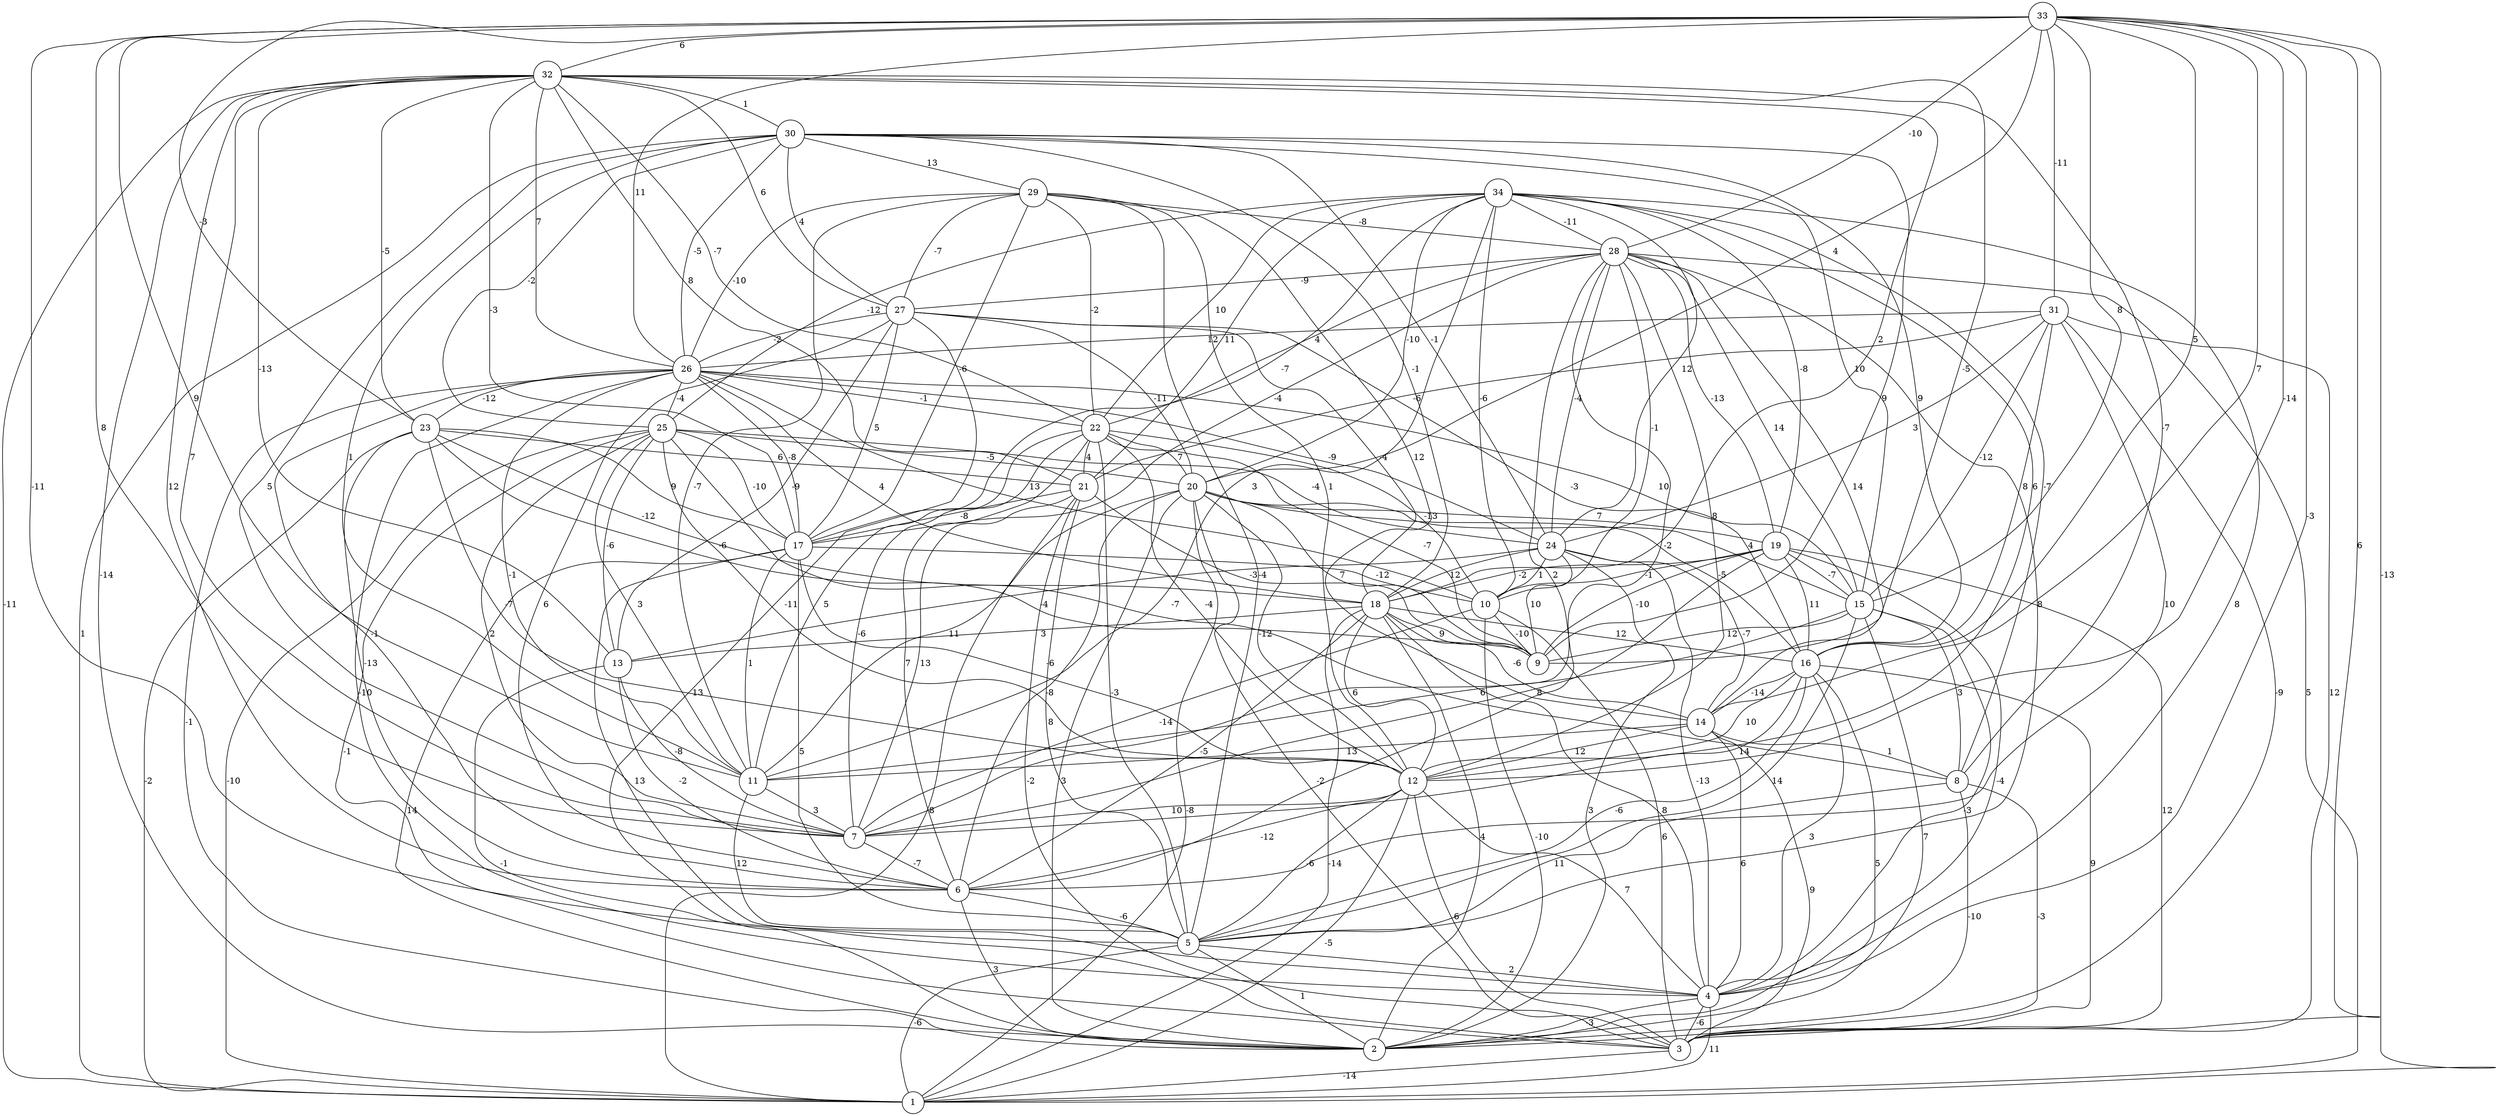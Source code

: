 graph { 
	 fontname="Helvetica,Arial,sans-serif" 
	 node [shape = circle]; 
	 34 -- 4 [label = "8"];
	 34 -- 8 [label = "-7"];
	 34 -- 10 [label = "-6"];
	 34 -- 11 [label = "3"];
	 34 -- 12 [label = "6"];
	 34 -- 17 [label = "-7"];
	 34 -- 19 [label = "-8"];
	 34 -- 20 [label = "-10"];
	 34 -- 21 [label = "11"];
	 34 -- 22 [label = "10"];
	 34 -- 24 [label = "12"];
	 34 -- 25 [label = "-12"];
	 34 -- 28 [label = "-11"];
	 33 -- 1 [label = "-13"];
	 33 -- 3 [label = "6"];
	 33 -- 4 [label = "-3"];
	 33 -- 5 [label = "-11"];
	 33 -- 7 [label = "8"];
	 33 -- 11 [label = "9"];
	 33 -- 12 [label = "-14"];
	 33 -- 14 [label = "7"];
	 33 -- 15 [label = "8"];
	 33 -- 16 [label = "5"];
	 33 -- 20 [label = "4"];
	 33 -- 23 [label = "-3"];
	 33 -- 26 [label = "11"];
	 33 -- 28 [label = "-10"];
	 33 -- 31 [label = "-11"];
	 33 -- 32 [label = "6"];
	 32 -- 1 [label = "-11"];
	 32 -- 2 [label = "-14"];
	 32 -- 6 [label = "12"];
	 32 -- 7 [label = "7"];
	 32 -- 8 [label = "-7"];
	 32 -- 9 [label = "-5"];
	 32 -- 13 [label = "-13"];
	 32 -- 17 [label = "-3"];
	 32 -- 18 [label = "2"];
	 32 -- 21 [label = "8"];
	 32 -- 22 [label = "-7"];
	 32 -- 23 [label = "-5"];
	 32 -- 26 [label = "7"];
	 32 -- 27 [label = "6"];
	 32 -- 30 [label = "1"];
	 31 -- 2 [label = "-9"];
	 31 -- 3 [label = "12"];
	 31 -- 6 [label = "10"];
	 31 -- 15 [label = "-12"];
	 31 -- 16 [label = "8"];
	 31 -- 21 [label = "-6"];
	 31 -- 24 [label = "3"];
	 31 -- 26 [label = "12"];
	 30 -- 1 [label = "1"];
	 30 -- 7 [label = "5"];
	 30 -- 9 [label = "9"];
	 30 -- 11 [label = "1"];
	 30 -- 15 [label = "10"];
	 30 -- 16 [label = "9"];
	 30 -- 18 [label = "-1"];
	 30 -- 24 [label = "-1"];
	 30 -- 25 [label = "-2"];
	 30 -- 26 [label = "-5"];
	 30 -- 27 [label = "4"];
	 30 -- 29 [label = "13"];
	 29 -- 5 [label = "-4"];
	 29 -- 11 [label = "-7"];
	 29 -- 12 [label = "1"];
	 29 -- 14 [label = "12"];
	 29 -- 17 [label = "-6"];
	 29 -- 22 [label = "-2"];
	 29 -- 26 [label = "-10"];
	 29 -- 27 [label = "-7"];
	 29 -- 28 [label = "-8"];
	 28 -- 1 [label = "5"];
	 28 -- 5 [label = "8"];
	 28 -- 6 [label = "2"];
	 28 -- 7 [label = "-2"];
	 28 -- 10 [label = "-1"];
	 28 -- 12 [label = "8"];
	 28 -- 14 [label = "14"];
	 28 -- 15 [label = "14"];
	 28 -- 17 [label = "-4"];
	 28 -- 19 [label = "-13"];
	 28 -- 22 [label = "4"];
	 28 -- 24 [label = "-4"];
	 28 -- 27 [label = "-9"];
	 27 -- 3 [label = "13"];
	 27 -- 6 [label = "6"];
	 27 -- 13 [label = "-9"];
	 27 -- 16 [label = "-3"];
	 27 -- 17 [label = "5"];
	 27 -- 18 [label = "-4"];
	 27 -- 20 [label = "-11"];
	 27 -- 26 [label = "-2"];
	 26 -- 2 [label = "-1"];
	 26 -- 4 [label = "-10"];
	 26 -- 6 [label = "-1"];
	 26 -- 10 [label = "13"];
	 26 -- 11 [label = "-1"];
	 26 -- 15 [label = "10"];
	 26 -- 17 [label = "-8"];
	 26 -- 18 [label = "4"];
	 26 -- 22 [label = "-1"];
	 26 -- 23 [label = "-12"];
	 26 -- 24 [label = "-9"];
	 26 -- 25 [label = "-4"];
	 25 -- 1 [label = "-10"];
	 25 -- 3 [label = "-1"];
	 25 -- 7 [label = "2"];
	 25 -- 8 [label = "-7"];
	 25 -- 11 [label = "3"];
	 25 -- 12 [label = "-11"];
	 25 -- 13 [label = "-6"];
	 25 -- 17 [label = "-10"];
	 25 -- 20 [label = "-5"];
	 25 -- 24 [label = "-4"];
	 24 -- 2 [label = "3"];
	 24 -- 4 [label = "-13"];
	 24 -- 9 [label = "10"];
	 24 -- 10 [label = "1"];
	 24 -- 13 [label = "-4"];
	 24 -- 14 [label = "-7"];
	 24 -- 18 [label = "12"];
	 23 -- 1 [label = "-2"];
	 23 -- 6 [label = "-13"];
	 23 -- 9 [label = "-6"];
	 23 -- 12 [label = "-7"];
	 23 -- 17 [label = "9"];
	 23 -- 18 [label = "-12"];
	 23 -- 21 [label = "6"];
	 22 -- 5 [label = "-3"];
	 22 -- 6 [label = "7"];
	 22 -- 7 [label = "-6"];
	 22 -- 9 [label = "-7"];
	 22 -- 10 [label = "-13"];
	 22 -- 11 [label = "5"];
	 22 -- 12 [label = "-4"];
	 22 -- 20 [label = "7"];
	 22 -- 21 [label = "4"];
	 21 -- 1 [label = "8"];
	 21 -- 3 [label = "-2"];
	 21 -- 5 [label = "8"];
	 21 -- 7 [label = "13"];
	 21 -- 9 [label = "-3"];
	 21 -- 17 [label = "-8"];
	 20 -- 1 [label = "-8"];
	 20 -- 2 [label = "3"];
	 20 -- 3 [label = "-2"];
	 20 -- 6 [label = "-8"];
	 20 -- 9 [label = "7"];
	 20 -- 11 [label = "11"];
	 20 -- 12 [label = "-12"];
	 20 -- 15 [label = "4"];
	 20 -- 16 [label = "-5"];
	 20 -- 19 [label = "7"];
	 19 -- 3 [label = "12"];
	 19 -- 4 [label = "-4"];
	 19 -- 7 [label = "8"];
	 19 -- 9 [label = "-10"];
	 19 -- 10 [label = "-1"];
	 19 -- 15 [label = "-7"];
	 19 -- 16 [label = "11"];
	 19 -- 18 [label = "-2"];
	 18 -- 1 [label = "-14"];
	 18 -- 2 [label = "4"];
	 18 -- 4 [label = "8"];
	 18 -- 6 [label = "-5"];
	 18 -- 9 [label = "9"];
	 18 -- 12 [label = "6"];
	 18 -- 13 [label = "3"];
	 18 -- 14 [label = "-6"];
	 18 -- 16 [label = "12"];
	 17 -- 2 [label = "14"];
	 17 -- 4 [label = "13"];
	 17 -- 5 [label = "5"];
	 17 -- 10 [label = "-12"];
	 17 -- 11 [label = "1"];
	 17 -- 12 [label = "-6"];
	 16 -- 2 [label = "5"];
	 16 -- 3 [label = "9"];
	 16 -- 4 [label = "3"];
	 16 -- 5 [label = "-6"];
	 16 -- 7 [label = "14"];
	 16 -- 12 [label = "10"];
	 16 -- 14 [label = "-14"];
	 15 -- 2 [label = "7"];
	 15 -- 4 [label = "-3"];
	 15 -- 5 [label = "14"];
	 15 -- 8 [label = "3"];
	 15 -- 9 [label = "12"];
	 15 -- 11 [label = "6"];
	 14 -- 3 [label = "9"];
	 14 -- 4 [label = "6"];
	 14 -- 8 [label = "1"];
	 14 -- 11 [label = "13"];
	 14 -- 12 [label = "12"];
	 13 -- 2 [label = "-1"];
	 13 -- 6 [label = "-2"];
	 13 -- 7 [label = "-8"];
	 12 -- 1 [label = "-5"];
	 12 -- 3 [label = "6"];
	 12 -- 4 [label = "7"];
	 12 -- 5 [label = "-6"];
	 12 -- 6 [label = "-12"];
	 12 -- 7 [label = "10"];
	 11 -- 5 [label = "12"];
	 11 -- 7 [label = "3"];
	 10 -- 2 [label = "-10"];
	 10 -- 3 [label = "6"];
	 10 -- 7 [label = "-14"];
	 10 -- 9 [label = "-10"];
	 8 -- 2 [label = "-10"];
	 8 -- 3 [label = "-3"];
	 8 -- 5 [label = "11"];
	 7 -- 6 [label = "-7"];
	 6 -- 2 [label = "3"];
	 6 -- 5 [label = "-6"];
	 5 -- 1 [label = "-6"];
	 5 -- 2 [label = "1"];
	 5 -- 4 [label = "2"];
	 4 -- 1 [label = "11"];
	 4 -- 2 [label = "-3"];
	 4 -- 3 [label = "-6"];
	 3 -- 1 [label = "-14"];
	 1;
	 2;
	 3;
	 4;
	 5;
	 6;
	 7;
	 8;
	 9;
	 10;
	 11;
	 12;
	 13;
	 14;
	 15;
	 16;
	 17;
	 18;
	 19;
	 20;
	 21;
	 22;
	 23;
	 24;
	 25;
	 26;
	 27;
	 28;
	 29;
	 30;
	 31;
	 32;
	 33;
	 34;
}

